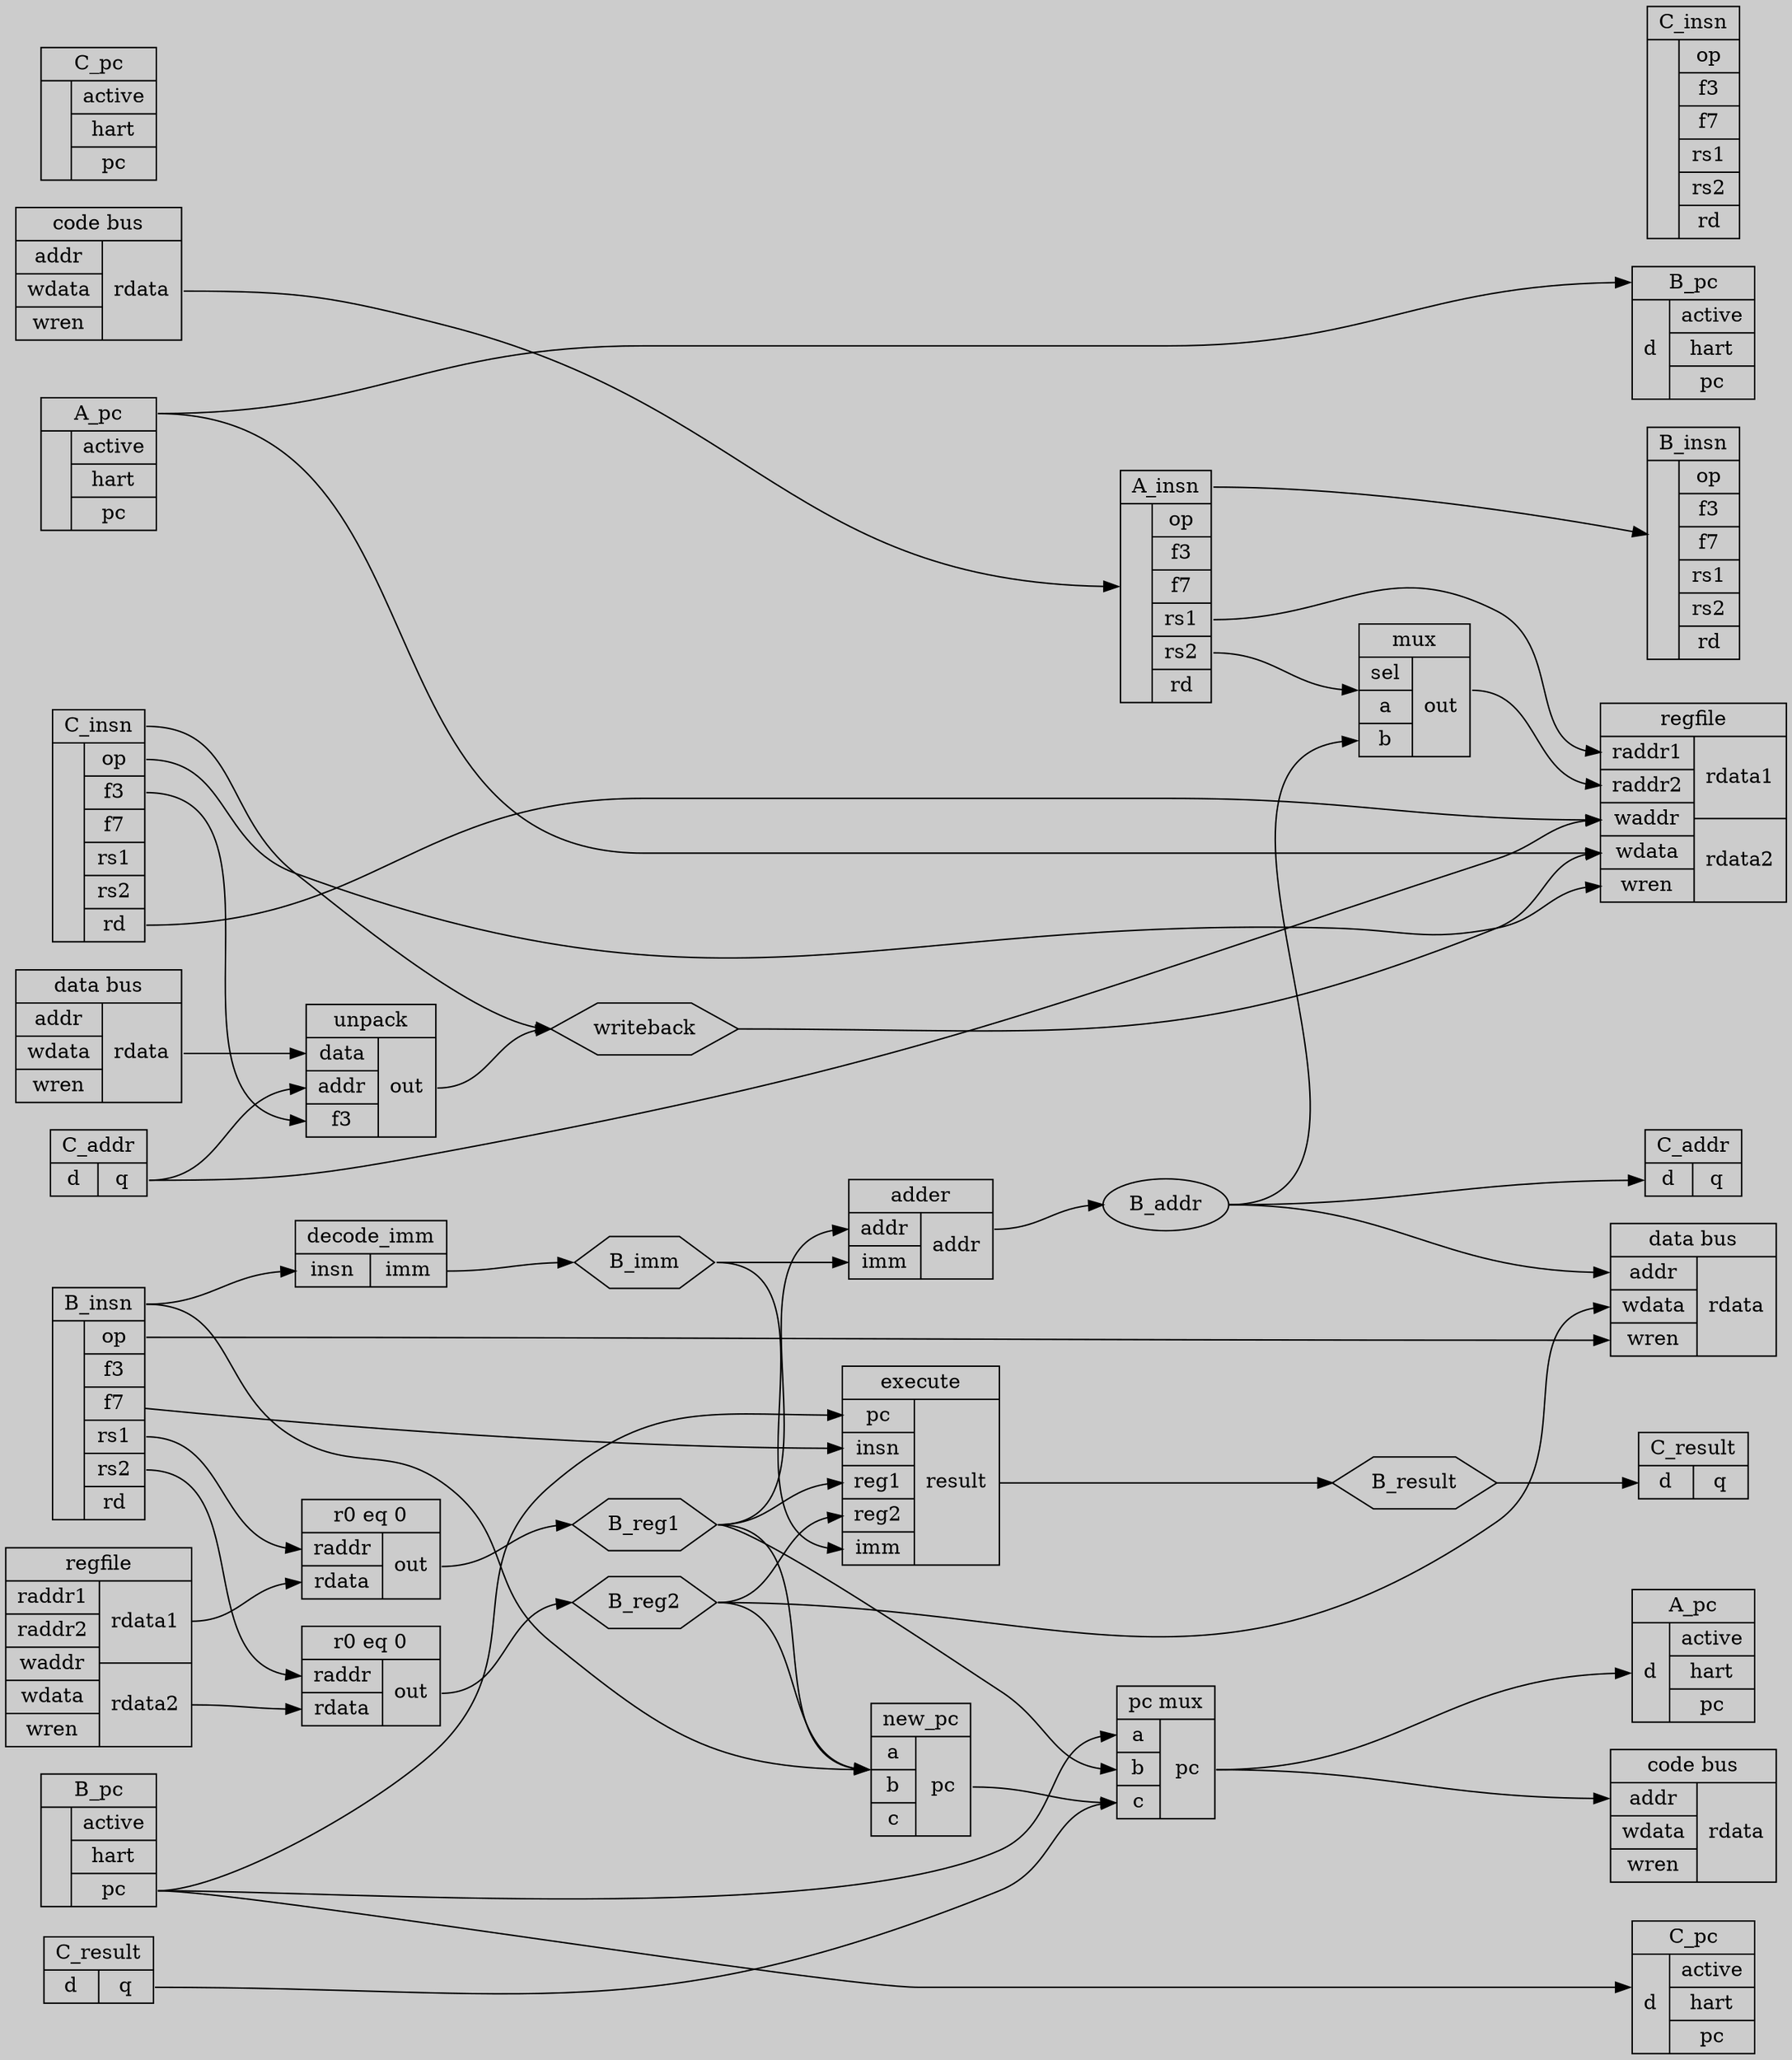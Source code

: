 digraph G {
bgcolor = "#CCCCCC"
rankdir = "LR"
ranksep = 1

//------------------------------------------------------------------------------

subgraph {
    rank = same;
    A_pc_old;
    B_pc_old;
    C_pc_old;

    B_insn_old;
    C_insn_old;

    C_addr_old;
    C_result_old;

    data_bus_old;
    code_bus_old;
    regfile_old;
}

//----------

regfile_old [shape=record, label="regfile|{{<raddr1>raddr1|<raddr2>raddr2|<waddr>waddr|<wdata>wdata|<wren>wren}|{<rdata1>rdata1|<rdata2>rdata2}}"]
regfile_old:rdata1:e -> r0_eq_0_1:rdata:w
regfile_old:rdata2:e -> r0_eq_0_2:rdata:w

//----------

code_bus_old [shape=record, label="code bus|{{<addr>addr|<wdata>wdata|<wren>wren}|<rdata>rdata}"];
code_bus_old:rdata:e -> A_insn:w

//----------

data_bus_old [shape=record, label="data bus|{{<addr>addr|<wdata>wdata|<wren>wren}|<rdata>rdata}"];
data_bus_old:rdata:e -> unpack:data:w;

//----------

A_pc_old [shape=record, label="<top>A_pc|{|{<active>active|<hart>hart|<pc>pc}}"]
A_pc_old:top:e -> B_pc_new:top:w;
A_pc_old:top:e -> regfile_new:wdata:w

//----------

B_pc_old [shape=record, label="<top>B_pc|{|{<active>active|<hart>hart|<pc>pc}}"]
B_pc_old:pc:e -> A_pc_new_mux:a:w
B_pc_old:pc:e -> C_pc_new:w;
B_pc_old:pc:e -> execute:pc:w

B_insn_old [shape=record, label="<top>B_insn|{|{<op>op|<f3>f3|<f7>f7|<rs1>rs1|<rs2>rs2|<rd>rd}}"]
B_insn_old:top:e  -> decode_imm:insn:w
B_insn_old:top:e  -> new_pc:w
B_insn_old:op:e   -> data_bus_new:wren:w
B_insn_old:rs1:e  -> r0_eq_0_1:raddr:w
B_insn_old:rs2:e  -> r0_eq_0_2:raddr:w
B_insn_old:insn:e -> execute:insn:w

//----------

C_insn_old [shape=record, label="<top>C_insn|{|{<op>op|<f3>f3|<f7>f7|<rs1>rs1|<rs2>rs2|<rd>rd}}"]
C_insn_old:top:e -> writeback:w;
C_insn_old:f3:e  -> unpack:f3:w;
C_insn_old:rd:e  -> regfile_new:waddr:w
C_insn_old:op:e  -> regfile_new:wren:w

C_pc_old [shape=record, label="<top>C_pc|{|{<active>active|<hart>hart|<pc>pc}}"]

C_addr_old [shape=record, label="<top>C_addr|{<d>d|{<q>q}}"]
C_addr_old:q:e -> regfile_new:waddr:w
C_addr_old:q:e -> unpack:addr:w;

C_result_old [shape=record, label="C_result|{<d>d|{<q>q}}"]
C_result_old:q:e -> A_pc_new_mux:c

//------------------------------------------------------------------------------






//----------

r0_eq_0_1 [shape=record, label="r0 eq 0|{{<raddr>raddr|<rdata>rdata}|<out>out}"]
r0_eq_0_1:out:e -> B_reg1:w

//----------

r0_eq_0_2 [shape=record, label="r0 eq 0|{{<raddr>raddr|<rdata>rdata}|<out>out}"]
r0_eq_0_2:out:e -> B_reg2:w

//----------

B_reg1 [shape=hexagon]
B_reg1:e -> A_pc_new_mux:b:w
B_reg1:e -> execute:reg1:w
B_reg1:e -> addr_add:addr:w
B_reg1:e -> new_pc:w

//----------

B_reg2 [shape=hexagon]
B_reg2:e -> execute:reg2:w
B_reg2:e -> new_pc:w
B_reg2:e -> data_bus_new:wdata:w

//----------

B_result [shape=hexagon]
B_result:e -> C_result_new:d:w

//----------

execute [shape=record, label="execute|{{<pc>pc|<insn>insn|<reg1>reg1|<reg2>reg2|<imm>imm}|<result>result}"];
execute:result:e -> B_result:w

//----------

decode_imm  [shape=record, label="decode_imm|{<insn>insn|<imm>imm}"]
decode_imm:imm:e -> B_imm:w

//----------

B_imm [shape=hexagon]
B_imm:e -> addr_add:imm:w
B_imm:e -> execute:imm:w

//----------

A_pc_new_mux [shape=record, label="pc mux|{{<a>a|<b>b|<c>c}|<pc>pc}"];
A_pc_new_mux:pc -> code_bus_new:addr:w;
A_pc_new_mux:pc -> A_pc_new:d:w;

//----------

addr_add [shape=record, label="adder|{{<addr>addr|<imm>imm}|<addr>addr}"]
addr_add:e -> B_addr:w

//----------

B_addr [shape=ellipse]
B_addr:e -> raddr2_mux:b:w
B_addr:e -> C_addr_new:d:w
B_addr:e -> data_bus_new:addr:w

//----------

new_pc [shape=record, label="new_pc|{{<a>a|<b>b|<c>c}|<pc>pc}"];
new_pc:pc:e -> A_pc_new_mux:c:w

//----------

raddr2_mux [shape=record, label="mux|{{<sel>sel|<a>a|<b>b}|<out>out}"]
raddr2_mux:e -> regfile_new:raddr2:w

//----------

writeback [shape=hexagon]
writeback:e -> regfile_new:wdata:w

//----------

unpack [shape=record, label="unpack|{{<data>data|<addr>addr|<f3>f3}|<out>out}"]
unpack:out:e         -> writeback:w;

//----------

A_insn [shape=record, label="<insn>A_insn|{|{<op>op|<f3>f3|<f7>f7|<rs1>rs1|<rs2>rs2|<rd>rd}}"]
A_insn:insn:e -> B_insn_new:insn:w
A_insn:rs1:e    -> regfile_new:raddr1:w
A_insn:rs2:e -> raddr2_mux:w






















//------------------------------------------------------------------------------

subgraph {
    rank = same;
    regfile_new  [shape=record, label="regfile|{{<raddr1>raddr1|<raddr2>raddr2|<waddr>waddr|<wdata>wdata|<wren>wren}|{<rdata1>rdata1|<rdata2>rdata2}}"];
    code_bus_new [shape=record, label="code bus|{{<addr>addr|<wdata>wdata|<wren>wren}|<rdata>rdata}"];
    data_bus_new [shape=record, label="data bus|{{<addr>addr|<wdata>wdata|<wren>wren}|<rdata>rdata}"];
    A_pc_new     [shape=record, label="<top>A_pc|{<d>d|{<active>active|<hart>hart|<pc>pc}}"]
    B_pc_new     [shape=record, label="<top>B_pc|{<d>d|{<active>active|<hart>hart|<pc>pc}}"]
    B_insn_new   [shape=record, label="<top>B_insn|{|{<op>op|<f3>f3|<f7>f7|<rs1>rs1|<rs2>rs2|<rd>rd}}"]
    C_pc_new     [shape=record, label="<top>C_pc|{<d>d|{<active>active|<hart>hart|<pc>pc}}"]
    C_addr_new   [shape=record, label="<top>C_addr|{<d>d|{<q>q}}"]
    C_result_new [shape=record, label="C_result|{<d>d|{<q>q}}"]
    C_insn_new   [shape=record, label="<top>C_insn|{|{<op>op|<f3>f3|<f7>f7|<rs1>rs1|<rs2>rs2|<rd>rd}}"]
}

//------------------------------------------------------------------------------

}


